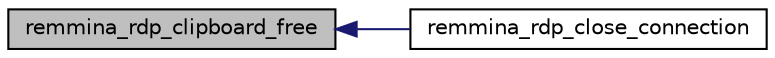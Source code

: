 digraph "remmina_rdp_clipboard_free"
{
  edge [fontname="Helvetica",fontsize="10",labelfontname="Helvetica",labelfontsize="10"];
  node [fontname="Helvetica",fontsize="10",shape=record];
  rankdir="LR";
  Node42 [label="remmina_rdp_clipboard_free",height=0.2,width=0.4,color="black", fillcolor="grey75", style="filled", fontcolor="black"];
  Node42 -> Node43 [dir="back",color="midnightblue",fontsize="10",style="solid",fontname="Helvetica"];
  Node43 [label="remmina_rdp_close_connection",height=0.2,width=0.4,color="black", fillcolor="white", style="filled",URL="$rdp__plugin_8c.html#a1beaae641f40fc4fbcafe84846a2eb76"];
}
